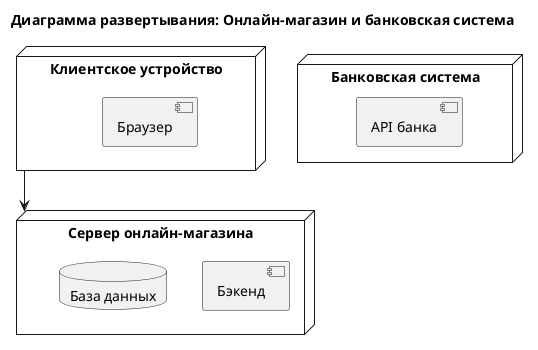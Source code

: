 @startuml
title Диаграмма развертывания: Онлайн-магазин и банковская система

node "Клиентское устройство" as Client {
    component "Браузер" as Browser
    ' component "Мобильное приложение банка" as MobileApp
}

node "Сервер онлайн-магазина" as ShopServer {
    component "Бэкенд" as Backend
    database "База данных" as ShopDB
}

node "Банковская система" as BankSystem {
    component "API банка" as BankAPI
}

' Взаимодействия

Client --> ShopServer
' Browser --> Backend : HTTP/HTTPS (Запросы)
' Backend --> ShopDB : JDBC/ODBC (Доступ к данным)
' Backend --> BankAPI : API (Обработка платежей)
' Browser --> MobileApp : Редирект (Оплата через приложение)
' MobileApp --> BankAPI : API (Обработка платежей)

@enduml